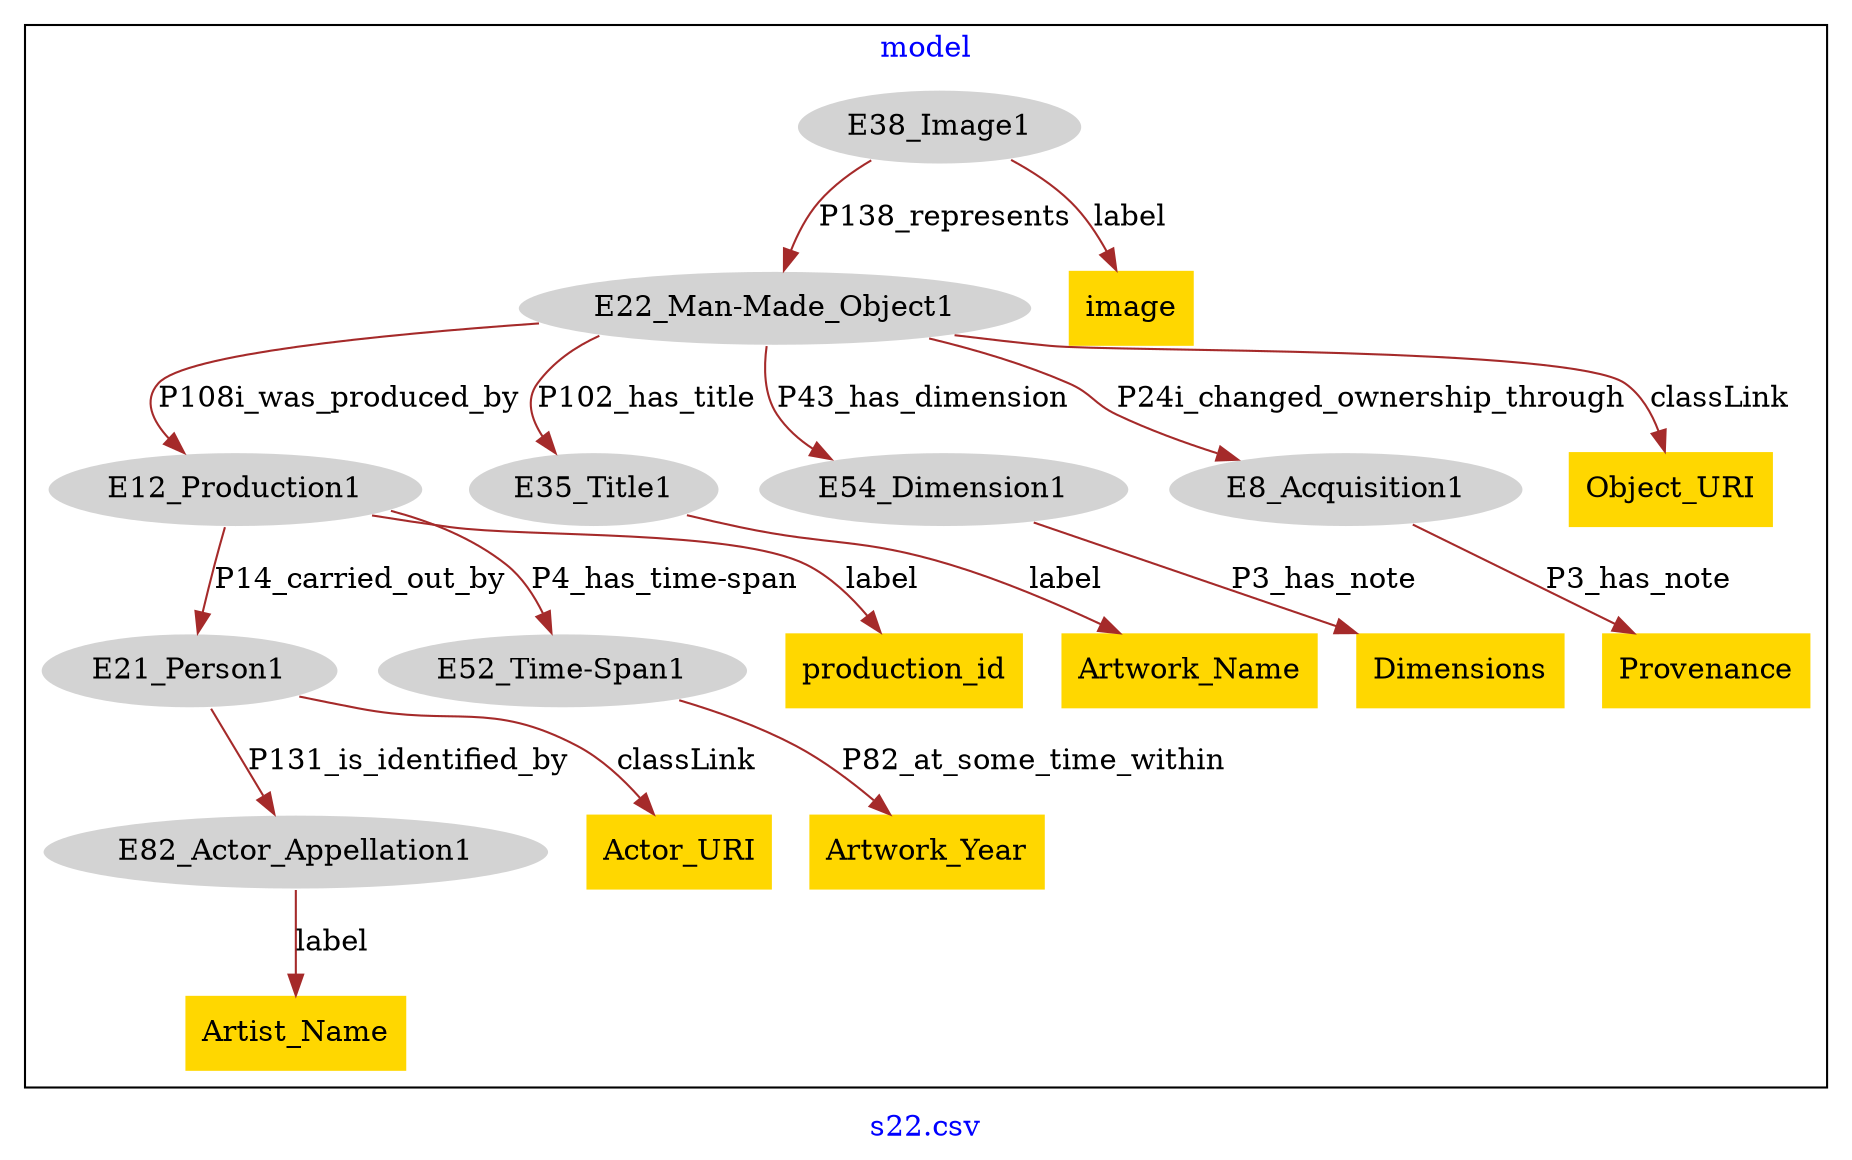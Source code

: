 digraph n0 {
fontcolor="blue"
remincross="true"
label="s22.csv"
subgraph cluster {
label="model"
n2[style="filled",color="white",fillcolor="lightgray",label="E12_Production1"];
n3[style="filled",color="white",fillcolor="lightgray",label="E21_Person1"];
n4[style="filled",color="white",fillcolor="lightgray",label="E52_Time-Span1"];
n5[style="filled",color="white",fillcolor="lightgray",label="E82_Actor_Appellation1"];
n6[style="filled",color="white",fillcolor="lightgray",label="E22_Man-Made_Object1"];
n7[style="filled",color="white",fillcolor="lightgray",label="E35_Title1"];
n8[style="filled",color="white",fillcolor="lightgray",label="E54_Dimension1"];
n9[style="filled",color="white",fillcolor="lightgray",label="E8_Acquisition1"];
n10[style="filled",color="white",fillcolor="lightgray",label="E38_Image1"];
n11[shape="plaintext",style="filled",fillcolor="gold",label="Artwork_Year"];
n12[shape="plaintext",style="filled",fillcolor="gold",label="production_id"];
n13[shape="plaintext",style="filled",fillcolor="gold",label="image"];
n14[shape="plaintext",style="filled",fillcolor="gold",label="Artwork_Name"];
n15[shape="plaintext",style="filled",fillcolor="gold",label="Dimensions"];
n16[shape="plaintext",style="filled",fillcolor="gold",label="Provenance"];
n17[shape="plaintext",style="filled",fillcolor="gold",label="Artist_Name"];
n18[shape="plaintext",style="filled",fillcolor="gold",label="Actor_URI"];
n19[shape="plaintext",style="filled",fillcolor="gold",label="Object_URI"];
}
n2 -> n3[color="brown",fontcolor="black",label="P14_carried_out_by"]
n2 -> n4[color="brown",fontcolor="black",label="P4_has_time-span"]
n3 -> n5[color="brown",fontcolor="black",label="P131_is_identified_by"]
n6 -> n2[color="brown",fontcolor="black",label="P108i_was_produced_by"]
n6 -> n7[color="brown",fontcolor="black",label="P102_has_title"]
n6 -> n8[color="brown",fontcolor="black",label="P43_has_dimension"]
n6 -> n9[color="brown",fontcolor="black",label="P24i_changed_ownership_through"]
n10 -> n6[color="brown",fontcolor="black",label="P138_represents"]
n4 -> n11[color="brown",fontcolor="black",label="P82_at_some_time_within"]
n2 -> n12[color="brown",fontcolor="black",label="label"]
n10 -> n13[color="brown",fontcolor="black",label="label"]
n7 -> n14[color="brown",fontcolor="black",label="label"]
n8 -> n15[color="brown",fontcolor="black",label="P3_has_note"]
n9 -> n16[color="brown",fontcolor="black",label="P3_has_note"]
n5 -> n17[color="brown",fontcolor="black",label="label"]
n3 -> n18[color="brown",fontcolor="black",label="classLink"]
n6 -> n19[color="brown",fontcolor="black",label="classLink"]
}
